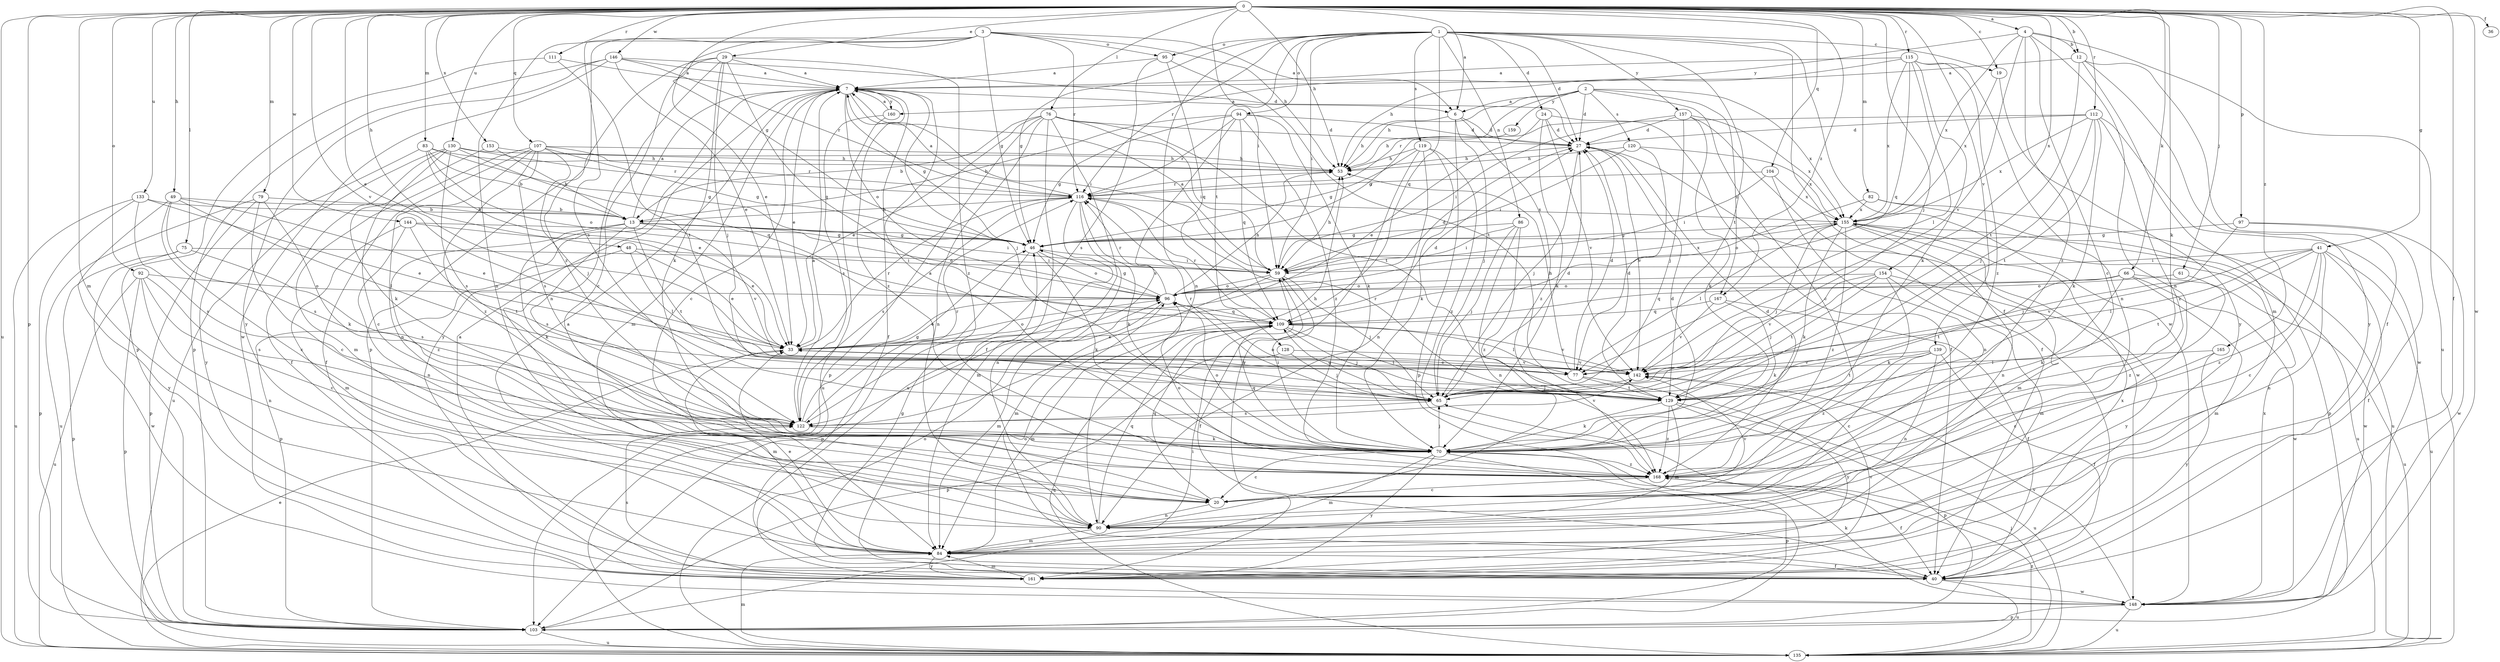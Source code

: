 strict digraph  {
0;
1;
2;
3;
4;
6;
7;
12;
13;
19;
20;
24;
27;
29;
33;
36;
40;
41;
46;
48;
49;
53;
59;
61;
65;
66;
70;
75;
76;
77;
79;
82;
83;
84;
86;
90;
92;
94;
95;
96;
97;
103;
104;
107;
109;
111;
112;
115;
116;
119;
120;
122;
128;
129;
130;
133;
135;
139;
142;
144;
146;
148;
153;
154;
155;
157;
159;
160;
161;
165;
167;
168;
0 -> 4  [label=a];
0 -> 6  [label=a];
0 -> 12  [label=b];
0 -> 19  [label=c];
0 -> 29  [label=e];
0 -> 33  [label=e];
0 -> 36  [label=f];
0 -> 40  [label=f];
0 -> 41  [label=g];
0 -> 46  [label=g];
0 -> 48  [label=h];
0 -> 49  [label=h];
0 -> 53  [label=h];
0 -> 59  [label=i];
0 -> 61  [label=j];
0 -> 65  [label=j];
0 -> 66  [label=k];
0 -> 70  [label=k];
0 -> 75  [label=l];
0 -> 76  [label=l];
0 -> 79  [label=m];
0 -> 82  [label=m];
0 -> 83  [label=m];
0 -> 84  [label=m];
0 -> 92  [label=o];
0 -> 97  [label=p];
0 -> 103  [label=p];
0 -> 104  [label=q];
0 -> 107  [label=q];
0 -> 111  [label=r];
0 -> 112  [label=r];
0 -> 115  [label=r];
0 -> 130  [label=u];
0 -> 133  [label=u];
0 -> 135  [label=u];
0 -> 139  [label=v];
0 -> 142  [label=v];
0 -> 144  [label=w];
0 -> 146  [label=w];
0 -> 148  [label=w];
0 -> 153  [label=x];
0 -> 154  [label=x];
0 -> 165  [label=z];
0 -> 167  [label=z];
1 -> 19  [label=c];
1 -> 24  [label=d];
1 -> 27  [label=d];
1 -> 40  [label=f];
1 -> 46  [label=g];
1 -> 59  [label=i];
1 -> 86  [label=n];
1 -> 90  [label=n];
1 -> 94  [label=o];
1 -> 95  [label=o];
1 -> 109  [label=q];
1 -> 116  [label=r];
1 -> 119  [label=s];
1 -> 128  [label=t];
1 -> 129  [label=t];
1 -> 148  [label=w];
1 -> 157  [label=y];
2 -> 6  [label=a];
2 -> 20  [label=c];
2 -> 27  [label=d];
2 -> 53  [label=h];
2 -> 116  [label=r];
2 -> 120  [label=s];
2 -> 155  [label=x];
2 -> 159  [label=y];
2 -> 167  [label=z];
3 -> 6  [label=a];
3 -> 33  [label=e];
3 -> 46  [label=g];
3 -> 53  [label=h];
3 -> 90  [label=n];
3 -> 95  [label=o];
3 -> 116  [label=r];
3 -> 122  [label=s];
3 -> 168  [label=z];
4 -> 12  [label=b];
4 -> 20  [label=c];
4 -> 90  [label=n];
4 -> 135  [label=u];
4 -> 142  [label=v];
4 -> 155  [label=x];
4 -> 160  [label=y];
4 -> 168  [label=z];
6 -> 27  [label=d];
6 -> 53  [label=h];
6 -> 65  [label=j];
6 -> 103  [label=p];
6 -> 168  [label=z];
7 -> 6  [label=a];
7 -> 20  [label=c];
7 -> 33  [label=e];
7 -> 40  [label=f];
7 -> 46  [label=g];
7 -> 59  [label=i];
7 -> 65  [label=j];
7 -> 84  [label=m];
7 -> 96  [label=o];
7 -> 160  [label=y];
7 -> 161  [label=y];
7 -> 168  [label=z];
12 -> 7  [label=a];
12 -> 40  [label=f];
12 -> 84  [label=m];
12 -> 129  [label=t];
12 -> 161  [label=y];
13 -> 7  [label=a];
13 -> 46  [label=g];
13 -> 59  [label=i];
13 -> 70  [label=k];
13 -> 96  [label=o];
13 -> 122  [label=s];
13 -> 129  [label=t];
13 -> 142  [label=v];
13 -> 168  [label=z];
19 -> 155  [label=x];
19 -> 161  [label=y];
20 -> 90  [label=n];
20 -> 109  [label=q];
20 -> 142  [label=v];
24 -> 27  [label=d];
24 -> 33  [label=e];
24 -> 40  [label=f];
24 -> 70  [label=k];
24 -> 142  [label=v];
27 -> 53  [label=h];
27 -> 65  [label=j];
27 -> 142  [label=v];
27 -> 148  [label=w];
29 -> 7  [label=a];
29 -> 20  [label=c];
29 -> 65  [label=j];
29 -> 70  [label=k];
29 -> 90  [label=n];
29 -> 103  [label=p];
29 -> 109  [label=q];
29 -> 168  [label=z];
33 -> 27  [label=d];
33 -> 77  [label=l];
33 -> 84  [label=m];
33 -> 96  [label=o];
33 -> 116  [label=r];
33 -> 142  [label=v];
40 -> 46  [label=g];
40 -> 96  [label=o];
40 -> 135  [label=u];
40 -> 148  [label=w];
41 -> 20  [label=c];
41 -> 59  [label=i];
41 -> 77  [label=l];
41 -> 90  [label=n];
41 -> 129  [label=t];
41 -> 135  [label=u];
41 -> 142  [label=v];
41 -> 148  [label=w];
41 -> 168  [label=z];
46 -> 59  [label=i];
46 -> 70  [label=k];
46 -> 96  [label=o];
46 -> 103  [label=p];
48 -> 33  [label=e];
48 -> 59  [label=i];
48 -> 77  [label=l];
48 -> 103  [label=p];
49 -> 13  [label=b];
49 -> 20  [label=c];
49 -> 33  [label=e];
49 -> 77  [label=l];
49 -> 122  [label=s];
49 -> 161  [label=y];
53 -> 116  [label=r];
59 -> 7  [label=a];
59 -> 40  [label=f];
59 -> 53  [label=h];
59 -> 65  [label=j];
59 -> 84  [label=m];
59 -> 96  [label=o];
59 -> 155  [label=x];
61 -> 96  [label=o];
61 -> 168  [label=z];
65 -> 27  [label=d];
65 -> 109  [label=q];
65 -> 116  [label=r];
65 -> 122  [label=s];
66 -> 70  [label=k];
66 -> 84  [label=m];
66 -> 96  [label=o];
66 -> 109  [label=q];
66 -> 129  [label=t];
66 -> 135  [label=u];
66 -> 148  [label=w];
70 -> 7  [label=a];
70 -> 20  [label=c];
70 -> 27  [label=d];
70 -> 59  [label=i];
70 -> 65  [label=j];
70 -> 84  [label=m];
70 -> 96  [label=o];
70 -> 103  [label=p];
70 -> 109  [label=q];
70 -> 161  [label=y];
70 -> 168  [label=z];
75 -> 59  [label=i];
75 -> 103  [label=p];
75 -> 122  [label=s];
75 -> 148  [label=w];
76 -> 13  [label=b];
76 -> 27  [label=d];
76 -> 33  [label=e];
76 -> 40  [label=f];
76 -> 59  [label=i];
76 -> 90  [label=n];
76 -> 103  [label=p];
76 -> 129  [label=t];
76 -> 135  [label=u];
77 -> 27  [label=d];
77 -> 33  [label=e];
77 -> 53  [label=h];
77 -> 129  [label=t];
77 -> 161  [label=y];
79 -> 13  [label=b];
79 -> 20  [label=c];
79 -> 70  [label=k];
79 -> 103  [label=p];
79 -> 135  [label=u];
82 -> 96  [label=o];
82 -> 103  [label=p];
82 -> 135  [label=u];
82 -> 155  [label=x];
83 -> 13  [label=b];
83 -> 33  [label=e];
83 -> 46  [label=g];
83 -> 53  [label=h];
83 -> 96  [label=o];
83 -> 161  [label=y];
84 -> 7  [label=a];
84 -> 33  [label=e];
84 -> 40  [label=f];
84 -> 161  [label=y];
86 -> 46  [label=g];
86 -> 59  [label=i];
86 -> 65  [label=j];
86 -> 90  [label=n];
86 -> 168  [label=z];
90 -> 84  [label=m];
90 -> 109  [label=q];
92 -> 20  [label=c];
92 -> 90  [label=n];
92 -> 96  [label=o];
92 -> 103  [label=p];
92 -> 122  [label=s];
92 -> 135  [label=u];
94 -> 13  [label=b];
94 -> 27  [label=d];
94 -> 46  [label=g];
94 -> 70  [label=k];
94 -> 109  [label=q];
94 -> 116  [label=r];
94 -> 122  [label=s];
94 -> 168  [label=z];
95 -> 7  [label=a];
95 -> 109  [label=q];
95 -> 122  [label=s];
95 -> 129  [label=t];
96 -> 27  [label=d];
96 -> 33  [label=e];
96 -> 46  [label=g];
96 -> 53  [label=h];
96 -> 84  [label=m];
96 -> 109  [label=q];
96 -> 116  [label=r];
97 -> 40  [label=f];
97 -> 46  [label=g];
97 -> 65  [label=j];
97 -> 148  [label=w];
103 -> 59  [label=i];
103 -> 135  [label=u];
104 -> 59  [label=i];
104 -> 90  [label=n];
104 -> 116  [label=r];
104 -> 155  [label=x];
107 -> 40  [label=f];
107 -> 46  [label=g];
107 -> 53  [label=h];
107 -> 65  [label=j];
107 -> 84  [label=m];
107 -> 90  [label=n];
107 -> 116  [label=r];
107 -> 122  [label=s];
107 -> 168  [label=z];
109 -> 33  [label=e];
109 -> 65  [label=j];
109 -> 77  [label=l];
109 -> 84  [label=m];
109 -> 116  [label=r];
109 -> 129  [label=t];
109 -> 142  [label=v];
111 -> 7  [label=a];
111 -> 103  [label=p];
111 -> 129  [label=t];
112 -> 27  [label=d];
112 -> 53  [label=h];
112 -> 65  [label=j];
112 -> 70  [label=k];
112 -> 129  [label=t];
112 -> 148  [label=w];
112 -> 155  [label=x];
112 -> 168  [label=z];
115 -> 7  [label=a];
115 -> 53  [label=h];
115 -> 70  [label=k];
115 -> 77  [label=l];
115 -> 90  [label=n];
115 -> 109  [label=q];
115 -> 155  [label=x];
115 -> 168  [label=z];
116 -> 7  [label=a];
116 -> 13  [label=b];
116 -> 70  [label=k];
116 -> 84  [label=m];
116 -> 90  [label=n];
116 -> 122  [label=s];
116 -> 155  [label=x];
119 -> 46  [label=g];
119 -> 53  [label=h];
119 -> 70  [label=k];
119 -> 90  [label=n];
119 -> 161  [label=y];
119 -> 168  [label=z];
120 -> 53  [label=h];
120 -> 59  [label=i];
120 -> 77  [label=l];
120 -> 155  [label=x];
122 -> 7  [label=a];
122 -> 46  [label=g];
122 -> 53  [label=h];
122 -> 70  [label=k];
122 -> 116  [label=r];
122 -> 142  [label=v];
128 -> 65  [label=j];
128 -> 103  [label=p];
128 -> 142  [label=v];
129 -> 27  [label=d];
129 -> 70  [label=k];
129 -> 84  [label=m];
129 -> 96  [label=o];
129 -> 103  [label=p];
129 -> 116  [label=r];
129 -> 135  [label=u];
129 -> 168  [label=z];
130 -> 20  [label=c];
130 -> 40  [label=f];
130 -> 53  [label=h];
130 -> 109  [label=q];
130 -> 116  [label=r];
130 -> 122  [label=s];
130 -> 135  [label=u];
133 -> 13  [label=b];
133 -> 33  [label=e];
133 -> 103  [label=p];
133 -> 122  [label=s];
133 -> 135  [label=u];
135 -> 33  [label=e];
135 -> 65  [label=j];
135 -> 84  [label=m];
135 -> 109  [label=q];
135 -> 168  [label=z];
139 -> 20  [label=c];
139 -> 40  [label=f];
139 -> 90  [label=n];
139 -> 129  [label=t];
139 -> 142  [label=v];
139 -> 168  [label=z];
142 -> 65  [label=j];
144 -> 33  [label=e];
144 -> 46  [label=g];
144 -> 84  [label=m];
144 -> 90  [label=n];
144 -> 129  [label=t];
146 -> 7  [label=a];
146 -> 27  [label=d];
146 -> 33  [label=e];
146 -> 103  [label=p];
146 -> 116  [label=r];
146 -> 148  [label=w];
146 -> 161  [label=y];
148 -> 70  [label=k];
148 -> 103  [label=p];
148 -> 135  [label=u];
148 -> 142  [label=v];
148 -> 155  [label=x];
153 -> 13  [label=b];
153 -> 53  [label=h];
153 -> 70  [label=k];
154 -> 65  [label=j];
154 -> 70  [label=k];
154 -> 84  [label=m];
154 -> 96  [label=o];
154 -> 129  [label=t];
154 -> 142  [label=v];
154 -> 161  [label=y];
155 -> 46  [label=g];
155 -> 65  [label=j];
155 -> 70  [label=k];
155 -> 77  [label=l];
155 -> 84  [label=m];
155 -> 90  [label=n];
155 -> 135  [label=u];
155 -> 168  [label=z];
157 -> 27  [label=d];
157 -> 40  [label=f];
157 -> 59  [label=i];
157 -> 65  [label=j];
157 -> 70  [label=k];
157 -> 155  [label=x];
159 -> 46  [label=g];
160 -> 7  [label=a];
160 -> 122  [label=s];
160 -> 135  [label=u];
161 -> 7  [label=a];
161 -> 84  [label=m];
161 -> 96  [label=o];
161 -> 122  [label=s];
161 -> 142  [label=v];
161 -> 155  [label=x];
165 -> 20  [label=c];
165 -> 77  [label=l];
165 -> 161  [label=y];
167 -> 40  [label=f];
167 -> 70  [label=k];
167 -> 109  [label=q];
167 -> 142  [label=v];
168 -> 20  [label=c];
168 -> 27  [label=d];
168 -> 40  [label=f];
168 -> 96  [label=o];
}

